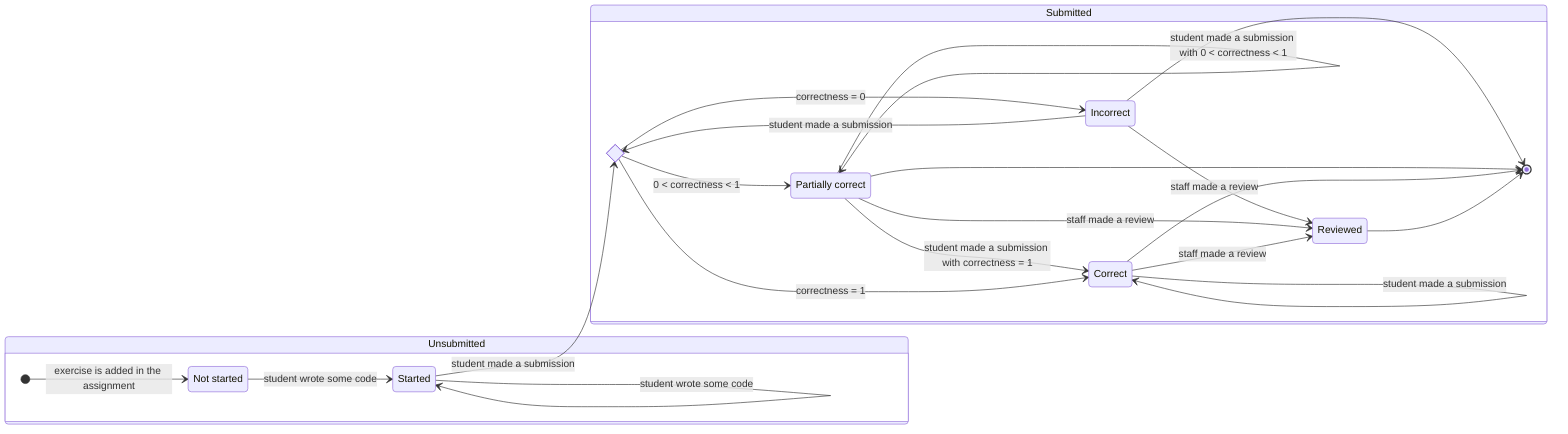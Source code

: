 %%! spec: 01/11/2022

stateDiagram-v2
    direction LR

    state submission_made <<choice>>

    exercise_unsubmitted: Unsubmitted
    exercise_submitted: Submitted

    exercise_not_started: Not started
    exercise_started: Started
    exercise_correct: Correct
    exercise_partially_correct: Partially correct
    exercise_incorrect: Incorrect
    exercise_reviewed: Reviewed

    state exercise_unsubmitted {
        [*] --> exercise_not_started: exercise is added in the assignment
        exercise_not_started --> exercise_started: student wrote some code

        exercise_started --> exercise_started: student wrote some code
        exercise_started --> submission_made: student made a submission
    }

    state exercise_submitted {
        submission_made --> exercise_incorrect: correctness = 0
        exercise_incorrect --> submission_made: student made a submission
        exercise_incorrect --> exercise_reviewed: staff made a review
        exercise_incorrect --> [*]

        submission_made --> exercise_partially_correct: 0 < correctness < 1
        exercise_partially_correct --> exercise_partially_correct: student made a submission with 0 < correctness < 1
        exercise_partially_correct --> exercise_correct: student made a submission with correctness = 1
        exercise_partially_correct --> exercise_reviewed: staff made a review
        exercise_partially_correct --> [*]

        submission_made --> exercise_correct: correctness = 1
        exercise_correct --> exercise_correct: student made a submission
        exercise_correct --> exercise_reviewed: staff made a review
        exercise_correct --> [*]

        exercise_reviewed --> [*]
    }
